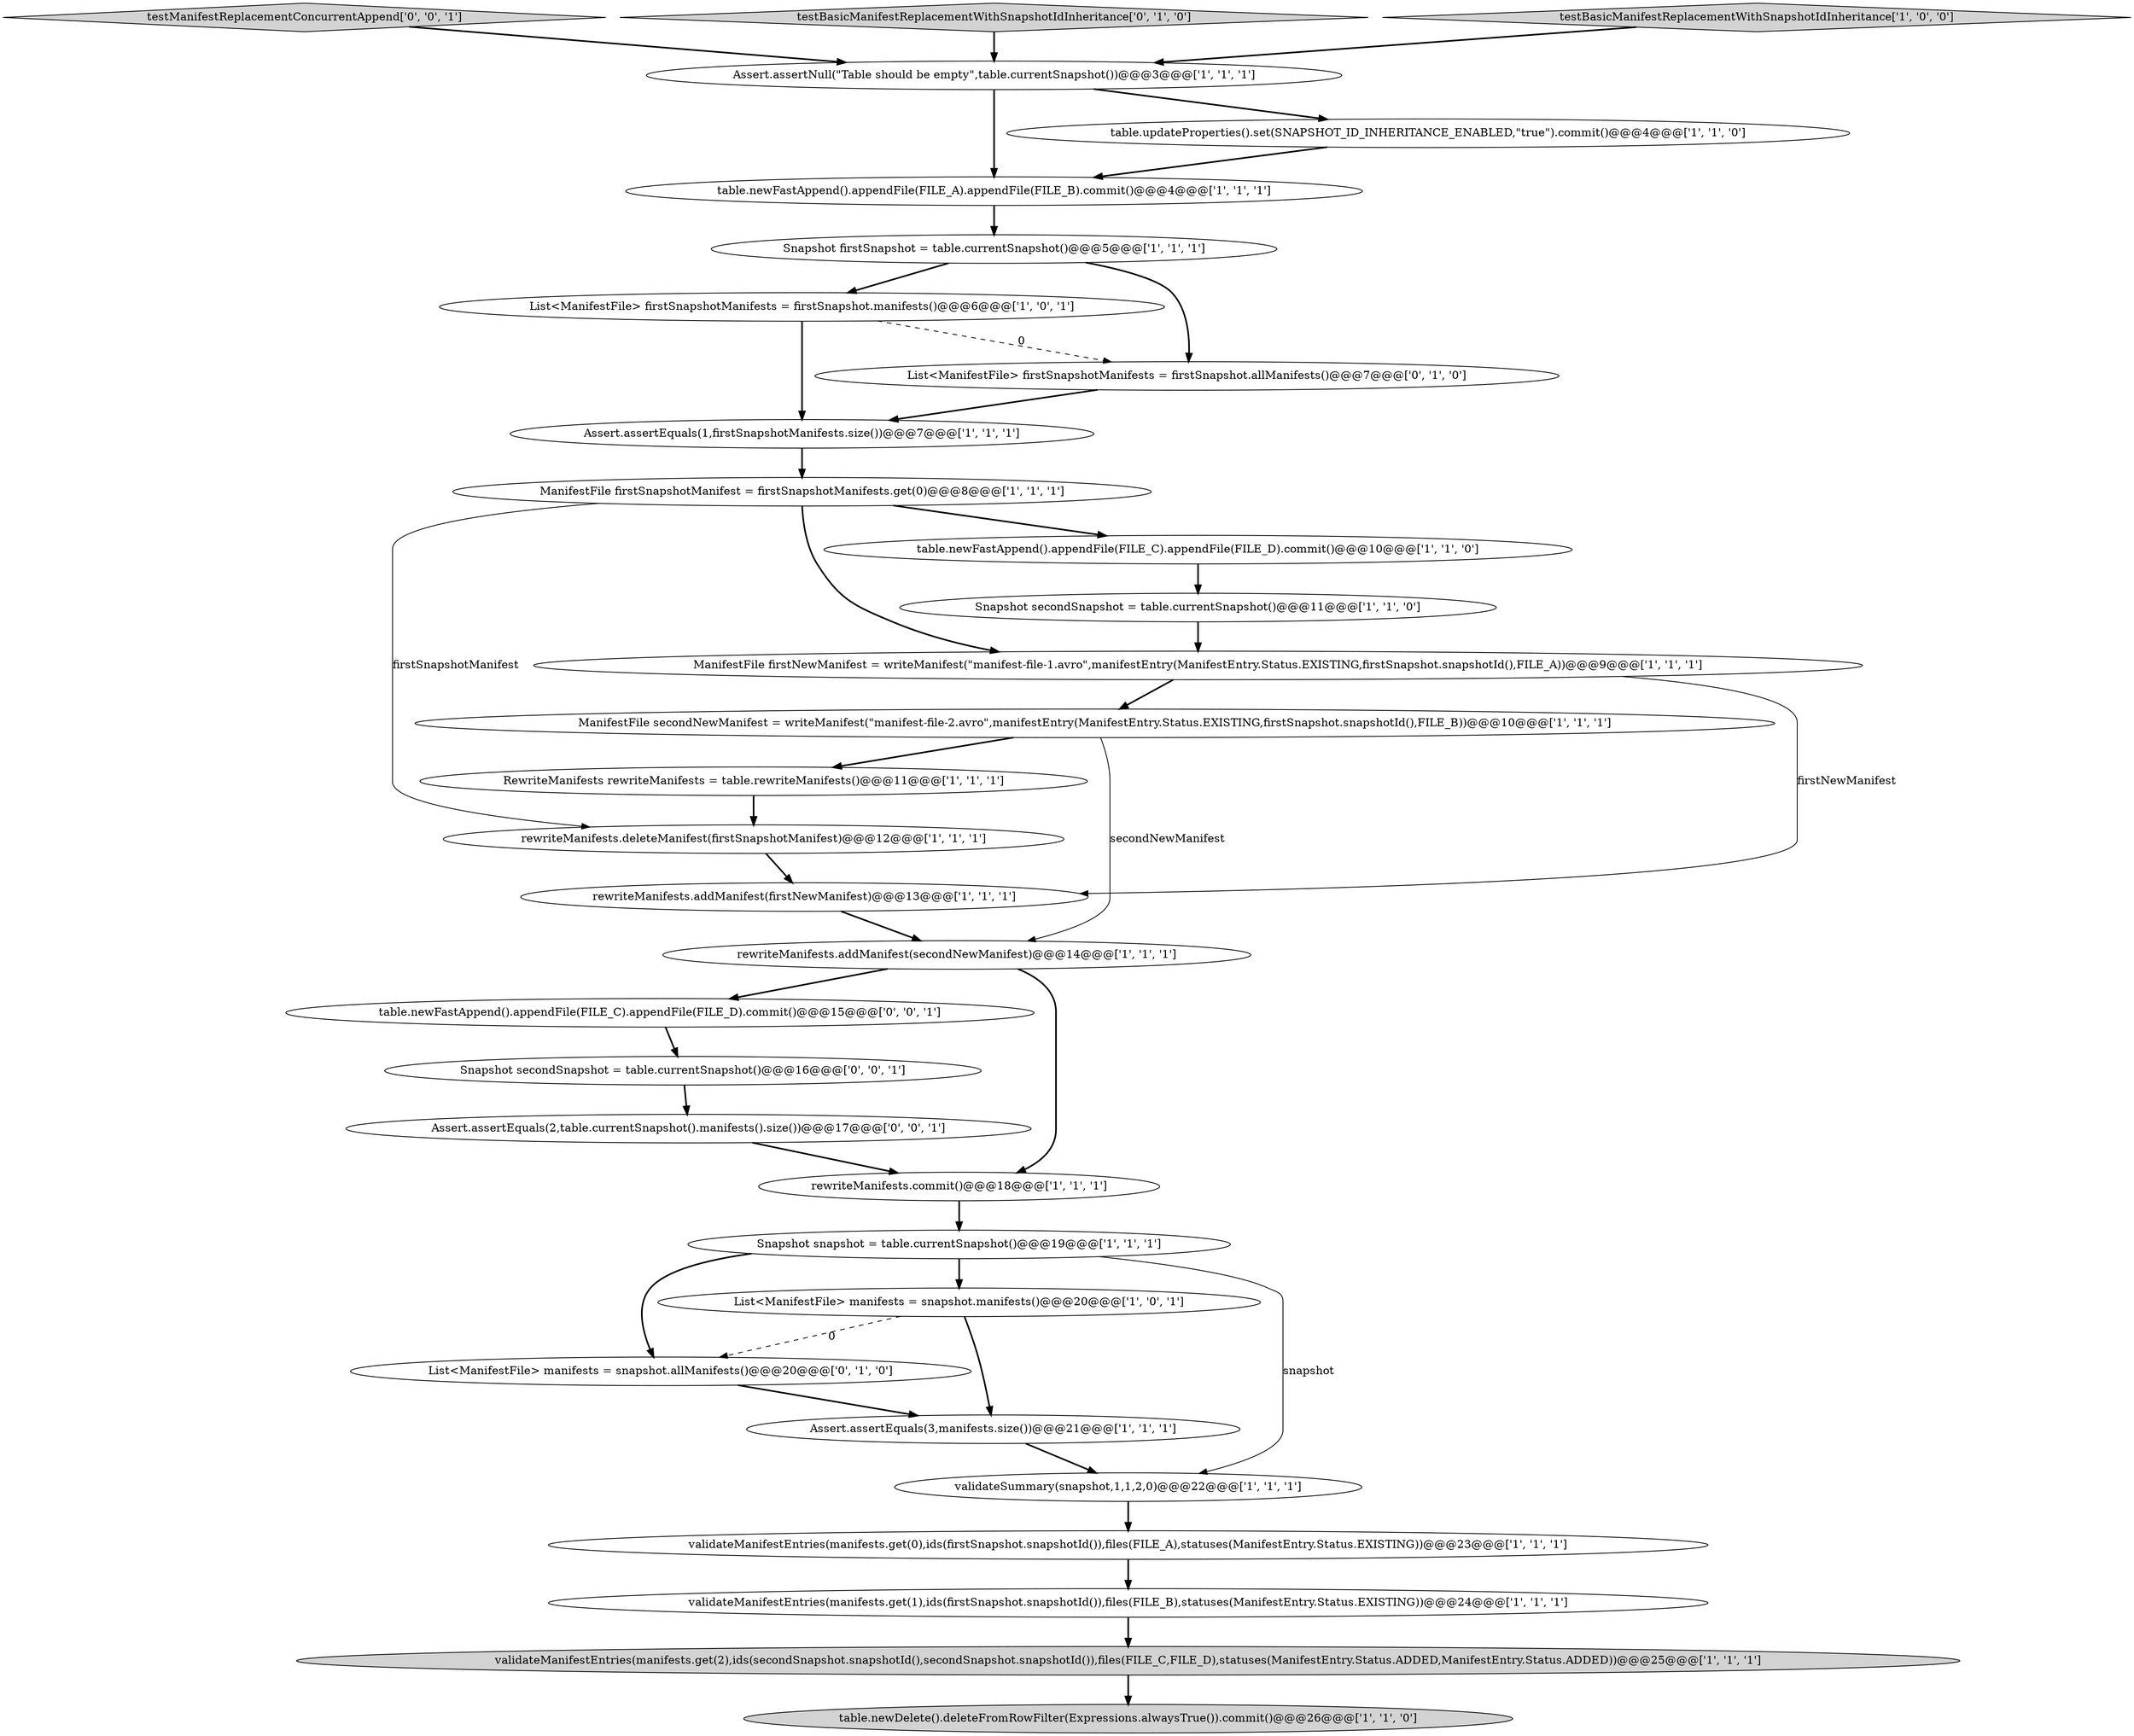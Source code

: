 digraph {
31 [style = filled, label = "testManifestReplacementConcurrentAppend['0', '0', '1']", fillcolor = lightgray, shape = diamond image = "AAA0AAABBB3BBB"];
26 [style = filled, label = "List<ManifestFile> manifests = snapshot.allManifests()@@@20@@@['0', '1', '0']", fillcolor = white, shape = ellipse image = "AAA1AAABBB2BBB"];
18 [style = filled, label = "Assert.assertEquals(3,manifests.size())@@@21@@@['1', '1', '1']", fillcolor = white, shape = ellipse image = "AAA0AAABBB1BBB"];
27 [style = filled, label = "testBasicManifestReplacementWithSnapshotIdInheritance['0', '1', '0']", fillcolor = lightgray, shape = diamond image = "AAA0AAABBB2BBB"];
8 [style = filled, label = "List<ManifestFile> firstSnapshotManifests = firstSnapshot.manifests()@@@6@@@['1', '0', '1']", fillcolor = white, shape = ellipse image = "AAA0AAABBB1BBB"];
19 [style = filled, label = "table.newFastAppend().appendFile(FILE_C).appendFile(FILE_D).commit()@@@10@@@['1', '1', '0']", fillcolor = white, shape = ellipse image = "AAA0AAABBB1BBB"];
30 [style = filled, label = "Snapshot secondSnapshot = table.currentSnapshot()@@@16@@@['0', '0', '1']", fillcolor = white, shape = ellipse image = "AAA0AAABBB3BBB"];
28 [style = filled, label = "Assert.assertEquals(2,table.currentSnapshot().manifests().size())@@@17@@@['0', '0', '1']", fillcolor = white, shape = ellipse image = "AAA0AAABBB3BBB"];
29 [style = filled, label = "table.newFastAppend().appendFile(FILE_C).appendFile(FILE_D).commit()@@@15@@@['0', '0', '1']", fillcolor = white, shape = ellipse image = "AAA0AAABBB3BBB"];
10 [style = filled, label = "Snapshot firstSnapshot = table.currentSnapshot()@@@5@@@['1', '1', '1']", fillcolor = white, shape = ellipse image = "AAA0AAABBB1BBB"];
11 [style = filled, label = "List<ManifestFile> manifests = snapshot.manifests()@@@20@@@['1', '0', '1']", fillcolor = white, shape = ellipse image = "AAA0AAABBB1BBB"];
14 [style = filled, label = "Snapshot secondSnapshot = table.currentSnapshot()@@@11@@@['1', '1', '0']", fillcolor = white, shape = ellipse image = "AAA0AAABBB1BBB"];
15 [style = filled, label = "table.newDelete().deleteFromRowFilter(Expressions.alwaysTrue()).commit()@@@26@@@['1', '1', '0']", fillcolor = lightgray, shape = ellipse image = "AAA0AAABBB1BBB"];
21 [style = filled, label = "validateManifestEntries(manifests.get(0),ids(firstSnapshot.snapshotId()),files(FILE_A),statuses(ManifestEntry.Status.EXISTING))@@@23@@@['1', '1', '1']", fillcolor = white, shape = ellipse image = "AAA0AAABBB1BBB"];
22 [style = filled, label = "Snapshot snapshot = table.currentSnapshot()@@@19@@@['1', '1', '1']", fillcolor = white, shape = ellipse image = "AAA0AAABBB1BBB"];
1 [style = filled, label = "ManifestFile firstSnapshotManifest = firstSnapshotManifests.get(0)@@@8@@@['1', '1', '1']", fillcolor = white, shape = ellipse image = "AAA0AAABBB1BBB"];
6 [style = filled, label = "ManifestFile secondNewManifest = writeManifest(\"manifest-file-2.avro\",manifestEntry(ManifestEntry.Status.EXISTING,firstSnapshot.snapshotId(),FILE_B))@@@10@@@['1', '1', '1']", fillcolor = white, shape = ellipse image = "AAA0AAABBB1BBB"];
25 [style = filled, label = "List<ManifestFile> firstSnapshotManifests = firstSnapshot.allManifests()@@@7@@@['0', '1', '0']", fillcolor = white, shape = ellipse image = "AAA1AAABBB2BBB"];
12 [style = filled, label = "ManifestFile firstNewManifest = writeManifest(\"manifest-file-1.avro\",manifestEntry(ManifestEntry.Status.EXISTING,firstSnapshot.snapshotId(),FILE_A))@@@9@@@['1', '1', '1']", fillcolor = white, shape = ellipse image = "AAA0AAABBB1BBB"];
20 [style = filled, label = "Assert.assertNull(\"Table should be empty\",table.currentSnapshot())@@@3@@@['1', '1', '1']", fillcolor = white, shape = ellipse image = "AAA0AAABBB1BBB"];
24 [style = filled, label = "rewriteManifests.deleteManifest(firstSnapshotManifest)@@@12@@@['1', '1', '1']", fillcolor = white, shape = ellipse image = "AAA0AAABBB1BBB"];
5 [style = filled, label = "table.newFastAppend().appendFile(FILE_A).appendFile(FILE_B).commit()@@@4@@@['1', '1', '1']", fillcolor = white, shape = ellipse image = "AAA0AAABBB1BBB"];
2 [style = filled, label = "validateSummary(snapshot,1,1,2,0)@@@22@@@['1', '1', '1']", fillcolor = white, shape = ellipse image = "AAA0AAABBB1BBB"];
13 [style = filled, label = "rewriteManifests.addManifest(firstNewManifest)@@@13@@@['1', '1', '1']", fillcolor = white, shape = ellipse image = "AAA0AAABBB1BBB"];
4 [style = filled, label = "rewriteManifests.addManifest(secondNewManifest)@@@14@@@['1', '1', '1']", fillcolor = white, shape = ellipse image = "AAA0AAABBB1BBB"];
3 [style = filled, label = "RewriteManifests rewriteManifests = table.rewriteManifests()@@@11@@@['1', '1', '1']", fillcolor = white, shape = ellipse image = "AAA0AAABBB1BBB"];
9 [style = filled, label = "table.updateProperties().set(SNAPSHOT_ID_INHERITANCE_ENABLED,\"true\").commit()@@@4@@@['1', '1', '0']", fillcolor = white, shape = ellipse image = "AAA0AAABBB1BBB"];
23 [style = filled, label = "rewriteManifests.commit()@@@18@@@['1', '1', '1']", fillcolor = white, shape = ellipse image = "AAA0AAABBB1BBB"];
16 [style = filled, label = "testBasicManifestReplacementWithSnapshotIdInheritance['1', '0', '0']", fillcolor = lightgray, shape = diamond image = "AAA0AAABBB1BBB"];
7 [style = filled, label = "validateManifestEntries(manifests.get(2),ids(secondSnapshot.snapshotId(),secondSnapshot.snapshotId()),files(FILE_C,FILE_D),statuses(ManifestEntry.Status.ADDED,ManifestEntry.Status.ADDED))@@@25@@@['1', '1', '1']", fillcolor = lightgray, shape = ellipse image = "AAA0AAABBB1BBB"];
17 [style = filled, label = "Assert.assertEquals(1,firstSnapshotManifests.size())@@@7@@@['1', '1', '1']", fillcolor = white, shape = ellipse image = "AAA0AAABBB1BBB"];
0 [style = filled, label = "validateManifestEntries(manifests.get(1),ids(firstSnapshot.snapshotId()),files(FILE_B),statuses(ManifestEntry.Status.EXISTING))@@@24@@@['1', '1', '1']", fillcolor = white, shape = ellipse image = "AAA0AAABBB1BBB"];
22->11 [style = bold, label=""];
29->30 [style = bold, label=""];
23->22 [style = bold, label=""];
3->24 [style = bold, label=""];
24->13 [style = bold, label=""];
26->18 [style = bold, label=""];
13->4 [style = bold, label=""];
18->2 [style = bold, label=""];
11->26 [style = dashed, label="0"];
6->4 [style = solid, label="secondNewManifest"];
0->7 [style = bold, label=""];
1->12 [style = bold, label=""];
20->5 [style = bold, label=""];
8->25 [style = dashed, label="0"];
10->8 [style = bold, label=""];
28->23 [style = bold, label=""];
14->12 [style = bold, label=""];
11->18 [style = bold, label=""];
1->24 [style = solid, label="firstSnapshotManifest"];
8->17 [style = bold, label=""];
10->25 [style = bold, label=""];
5->10 [style = bold, label=""];
25->17 [style = bold, label=""];
27->20 [style = bold, label=""];
22->26 [style = bold, label=""];
6->3 [style = bold, label=""];
31->20 [style = bold, label=""];
1->19 [style = bold, label=""];
4->23 [style = bold, label=""];
16->20 [style = bold, label=""];
30->28 [style = bold, label=""];
7->15 [style = bold, label=""];
20->9 [style = bold, label=""];
19->14 [style = bold, label=""];
22->2 [style = solid, label="snapshot"];
4->29 [style = bold, label=""];
21->0 [style = bold, label=""];
9->5 [style = bold, label=""];
2->21 [style = bold, label=""];
12->6 [style = bold, label=""];
17->1 [style = bold, label=""];
12->13 [style = solid, label="firstNewManifest"];
}
